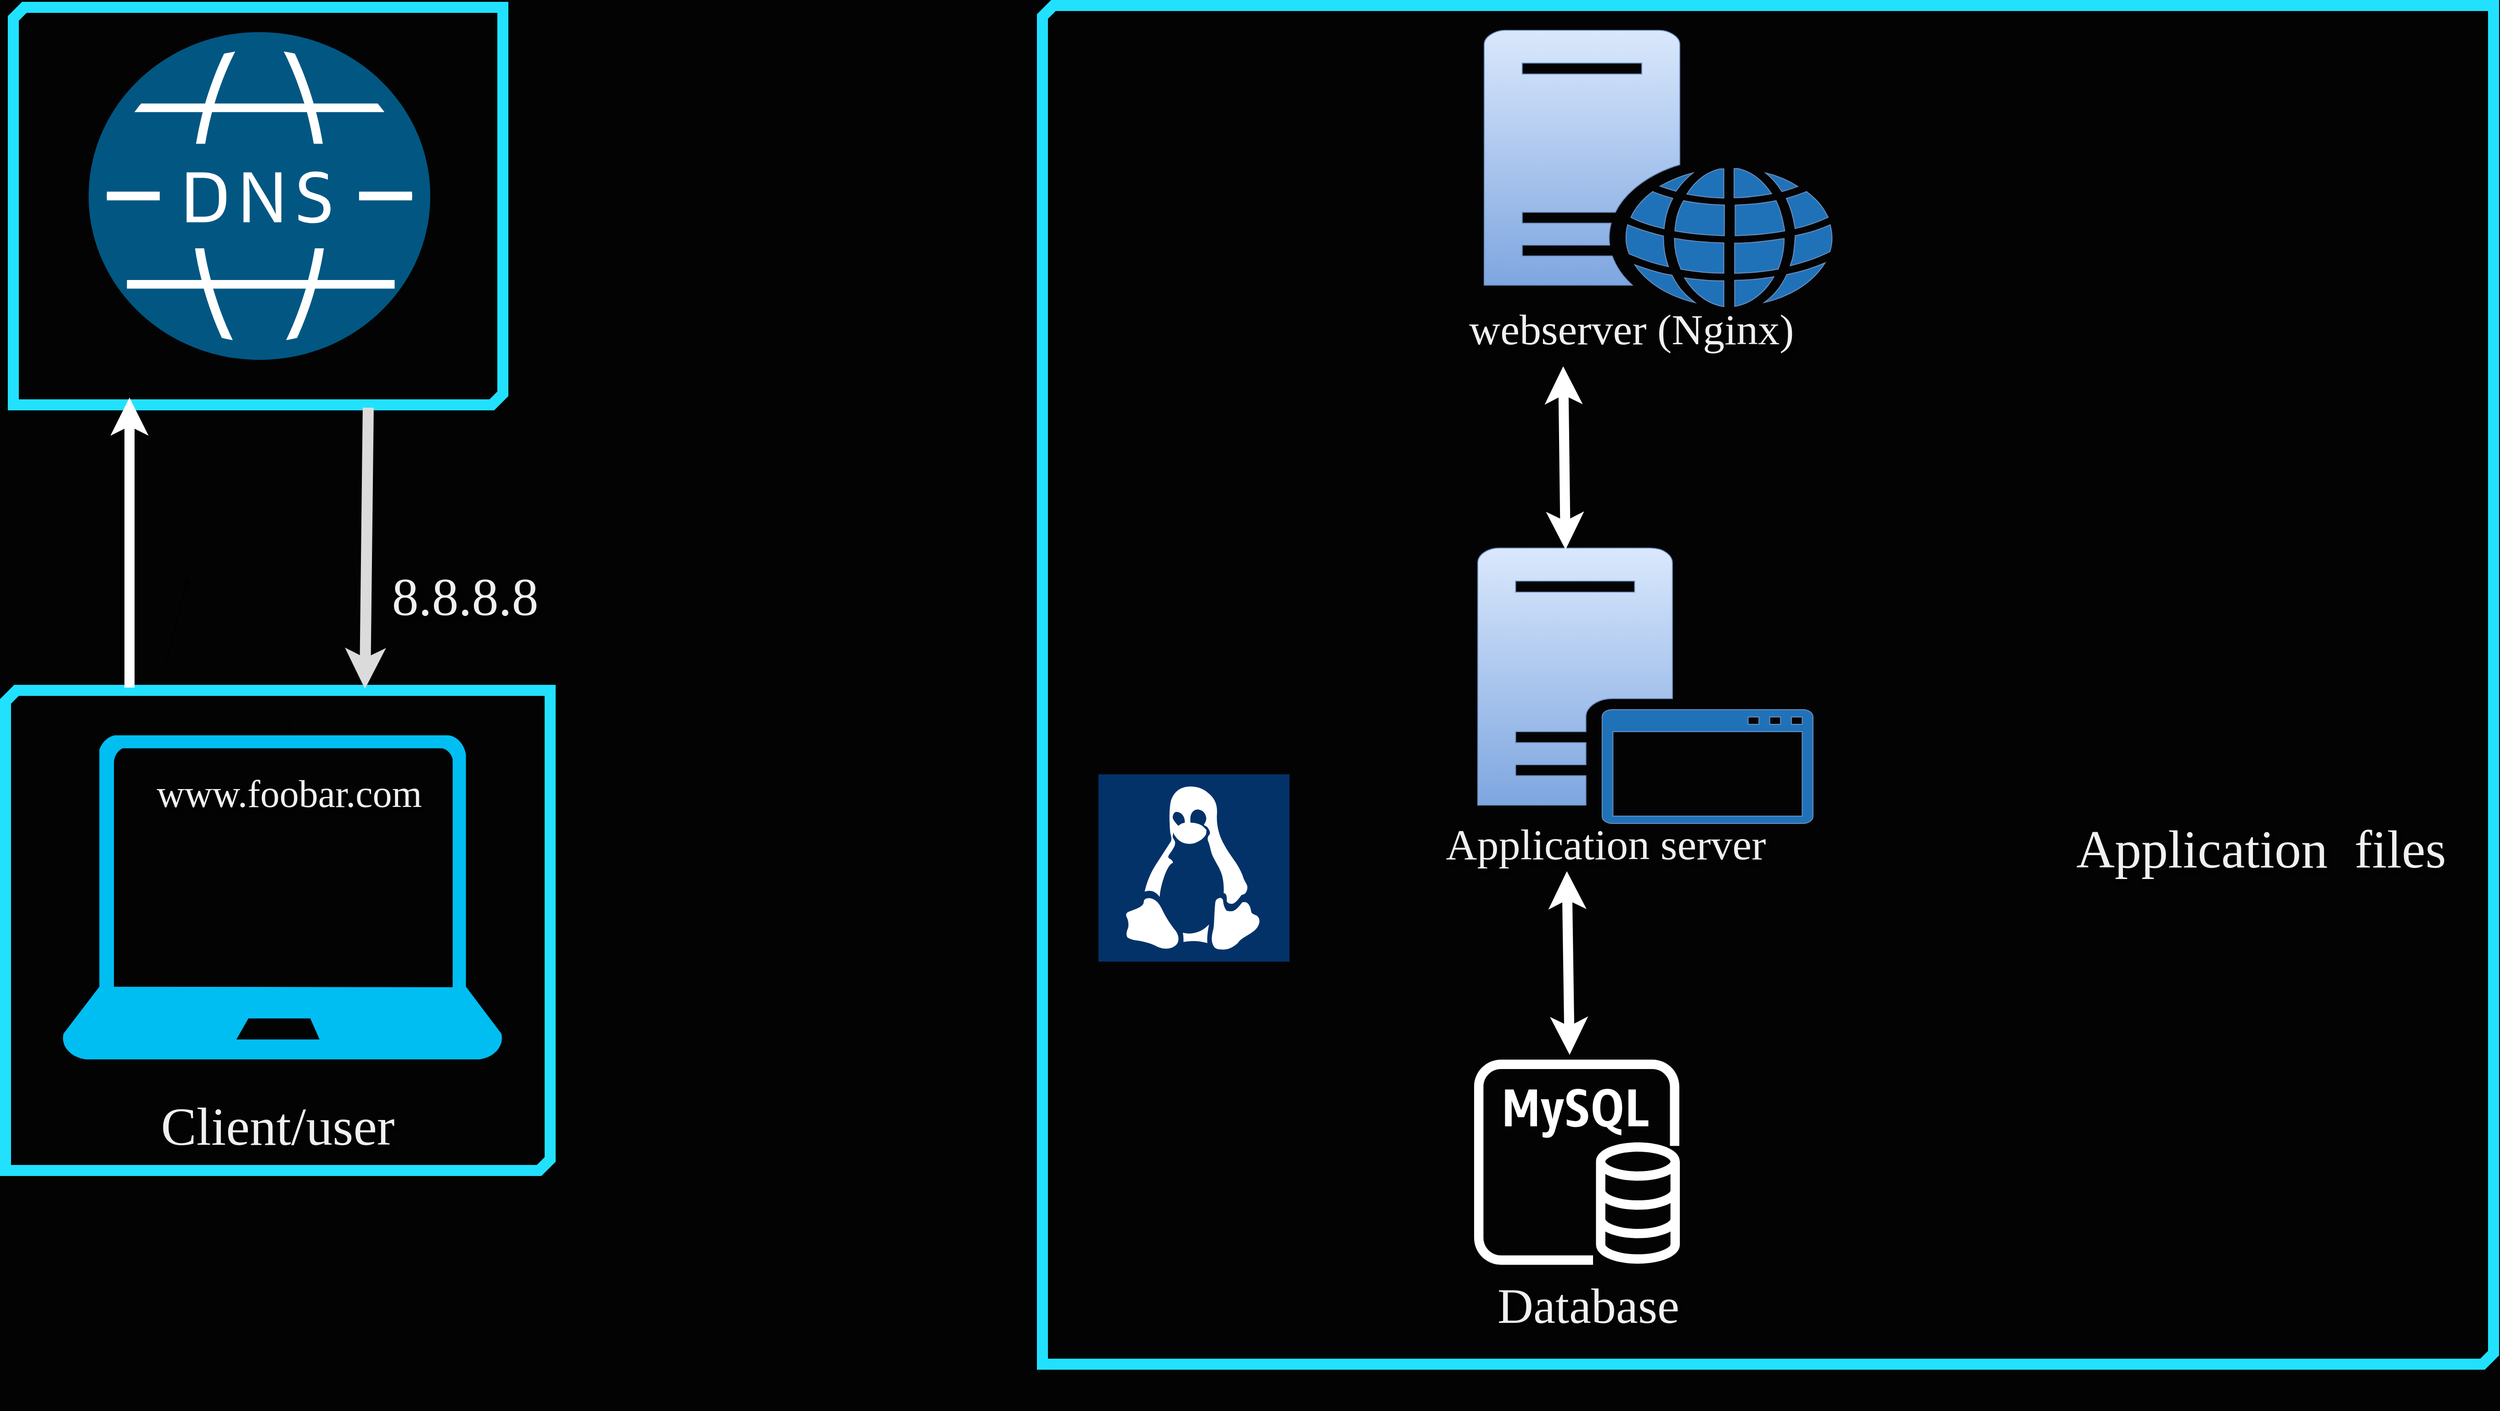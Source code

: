 <mxfile version="24.4.13" type="github">
  <diagram name="Page-1" id="Jh7kfL7YhIAKN7tZoJZo">
    <mxGraphModel dx="3475" dy="2260" grid="0" gridSize="10" guides="1" tooltips="1" connect="1" arrows="1" fold="1" page="1" pageScale="1" pageWidth="3000" pageHeight="1600" background="#030303" math="0" shadow="0">
      <root>
        <mxCell id="0" />
        <mxCell id="1" parent="0" />
        <mxCell id="ekbk7nr5uobHXBr4TiGC-4" value="" style="sketch=0;pointerEvents=1;shadow=0;dashed=0;html=1;labelPosition=center;verticalLabelPosition=bottom;verticalAlign=top;outlineConnect=0;align=center;shape=mxgraph.office.servers.web_server_blue;fillColor=#dae8fc;strokeColor=#6c8ebf;gradientColor=#7ea6e0;" vertex="1" parent="1">
          <mxGeometry x="1770" y="81" width="380" height="301" as="geometry" />
        </mxCell>
        <mxCell id="ekbk7nr5uobHXBr4TiGC-5" value="" style="sketch=0;pointerEvents=1;shadow=0;dashed=0;html=1;labelPosition=center;verticalLabelPosition=bottom;verticalAlign=top;outlineConnect=0;align=center;shape=mxgraph.office.servers.application_server_blue;fillColor=#dae8fc;strokeColor=#6c8ebf;gradientColor=#7ea6e0;" vertex="1" parent="1">
          <mxGeometry x="1763" y="645" width="365" height="300" as="geometry" />
        </mxCell>
        <mxCell id="ekbk7nr5uobHXBr4TiGC-6" value="" style="shape=image;html=1;verticalAlign=top;verticalLabelPosition=bottom;labelBackgroundColor=#ffffff;imageAspect=0;aspect=fixed;image=https://cdn1.iconfinder.com/data/icons/100-basic-for-user-interface/32/73-files-128.png" vertex="1" parent="1">
          <mxGeometry x="2475" y="604" width="292" height="292" as="geometry" />
        </mxCell>
        <mxCell id="ekbk7nr5uobHXBr4TiGC-8" value="" style="sketch=0;outlineConnect=0;dashed=0;verticalLabelPosition=bottom;verticalAlign=top;align=center;html=1;fontSize=12;fontStyle=0;aspect=fixed;pointerEvents=1;shape=mxgraph.aws4.rds_mysql_instance;" vertex="1" parent="1">
          <mxGeometry x="1759" y="1202" width="224" height="224" as="geometry" />
        </mxCell>
        <mxCell id="ekbk7nr5uobHXBr4TiGC-9" value="" style="sketch=0;pointerEvents=1;shadow=0;dashed=0;html=1;strokeColor=none;fillColor=#015782;labelPosition=center;verticalLabelPosition=bottom;verticalAlign=top;align=center;outlineConnect=0;shape=mxgraph.veeam2.dns;" vertex="1" parent="1">
          <mxGeometry x="250.5" y="83" width="372" height="357" as="geometry" />
        </mxCell>
        <mxCell id="ekbk7nr5uobHXBr4TiGC-10" value="" style="verticalLabelPosition=bottom;html=1;verticalAlign=top;align=center;strokeColor=none;fillColor=#00BEF2;shape=mxgraph.azure.laptop;pointerEvents=1;" vertex="1" parent="1">
          <mxGeometry x="221.5" y="849" width="480" height="353" as="geometry" />
        </mxCell>
        <mxCell id="ekbk7nr5uobHXBr4TiGC-11" value="" style="shadow=0;dashed=0;html=1;strokeColor=none;fillColor=#033269;labelPosition=center;verticalLabelPosition=bottom;verticalAlign=top;align=center;outlineConnect=0;shape=mxgraph.veeam.linux;" vertex="1" parent="1">
          <mxGeometry x="1350" y="891.5" width="208" height="204" as="geometry" />
        </mxCell>
        <mxCell id="ekbk7nr5uobHXBr4TiGC-17" value="&lt;h2 style=&quot;&quot;&gt;&lt;span style=&quot;font-weight: 400; text-align: left;&quot;&gt;&lt;font style=&quot;font-size: 47px;&quot;&gt;webserver (Nginx)&lt;/font&gt;&lt;/span&gt;&lt;/h2&gt;" style="text;strokeColor=none;align=center;fillColor=none;html=1;verticalAlign=middle;rounded=0;fontFamily=Comic Sans MS;fontSize=58;fontColor=#F0F0F0;labelBorderColor=none;fontStyle=1;textShadow=1;whiteSpace=wrap;labelBackgroundColor=none;" vertex="1" parent="1">
          <mxGeometry x="1642" y="337" width="577" height="114" as="geometry" />
        </mxCell>
        <mxCell id="ekbk7nr5uobHXBr4TiGC-18" value="&lt;h2 style=&quot;text-align: left;&quot;&gt;&lt;span style=&quot;font-weight: 400;&quot;&gt;&lt;font style=&quot;font-size: 54px;&quot;&gt;Database&lt;/font&gt;&lt;/span&gt;&lt;/h2&gt;" style="text;strokeColor=none;align=center;fillColor=none;html=1;verticalAlign=middle;rounded=0;fontFamily=Comic Sans MS;fontSize=58;fontColor=#F0F0F0;labelBorderColor=none;fontStyle=1;textShadow=1;whiteSpace=wrap;labelBackgroundColor=none;" vertex="1" parent="1">
          <mxGeometry x="1600" y="1406" width="567" height="107" as="geometry" />
        </mxCell>
        <mxCell id="ekbk7nr5uobHXBr4TiGC-20" value="&lt;h2 style=&quot;text-align: left; font-size: 58px;&quot;&gt;&lt;span style=&quot;font-weight: 400;&quot;&gt;Client/user&lt;/span&gt;&lt;/h2&gt;" style="text;strokeColor=none;align=center;fillColor=none;html=1;verticalAlign=middle;rounded=0;fontFamily=Comic Sans MS;fontSize=58;fontColor=#F0F0F0;labelBorderColor=none;fontStyle=1;textShadow=1;whiteSpace=wrap;labelBackgroundColor=none;" vertex="1" parent="1">
          <mxGeometry x="168" y="1191" width="577" height="167" as="geometry" />
        </mxCell>
        <mxCell id="ekbk7nr5uobHXBr4TiGC-23" value="&lt;h2 style=&quot;text-align: left;&quot;&gt;&lt;span style=&quot;font-weight: 400;&quot;&gt;&lt;font style=&quot;font-size: 47px;&quot;&gt;Application server&lt;/font&gt;&lt;/span&gt;&lt;/h2&gt;" style="text;strokeColor=none;align=center;fillColor=none;html=1;verticalAlign=middle;rounded=0;fontFamily=Comic Sans MS;fontSize=58;fontColor=#F0F0F0;labelBorderColor=none;fontStyle=1;textShadow=1;whiteSpace=wrap;labelBackgroundColor=none;" vertex="1" parent="1">
          <mxGeometry x="1614" y="893" width="577" height="124" as="geometry" />
        </mxCell>
        <mxCell id="ekbk7nr5uobHXBr4TiGC-24" value="&lt;h2 style=&quot;text-align: left; font-size: 58px;&quot;&gt;&lt;span style=&quot;font-weight: 400;&quot;&gt;Application&amp;nbsp; files&lt;/span&gt;&lt;/h2&gt;" style="text;strokeColor=none;align=center;fillColor=none;html=1;verticalAlign=middle;rounded=0;fontFamily=Comic Sans MS;fontSize=58;fontColor=#F0F0F0;labelBorderColor=none;fontStyle=1;textShadow=1;whiteSpace=wrap;labelBackgroundColor=none;" vertex="1" parent="1">
          <mxGeometry x="2374" y="889" width="484" height="167" as="geometry" />
        </mxCell>
        <mxCell id="ekbk7nr5uobHXBr4TiGC-33" value="" style="verticalLabelPosition=bottom;verticalAlign=top;html=1;shape=mxgraph.basic.diag_snip_rect;dx=6;whiteSpace=wrap;dashed=0;sketch=0;strokeColor=#21E1FF;align=center;fontFamily=Helvetica;fontSize=12;fontColor=default;fillColor=none;strokeWidth=12;" vertex="1" parent="1">
          <mxGeometry x="168.5" y="56" width="533" height="433" as="geometry" />
        </mxCell>
        <mxCell id="ekbk7nr5uobHXBr4TiGC-36" value="" style="verticalLabelPosition=bottom;verticalAlign=top;html=1;shape=mxgraph.basic.diag_snip_rect;dx=6;whiteSpace=wrap;dashed=0;sketch=0;strokeColor=#21E1FF;align=center;fontFamily=Helvetica;fontSize=12;fontColor=default;fillColor=none;strokeWidth=12;" vertex="1" parent="1">
          <mxGeometry x="160" y="800" width="593" height="523" as="geometry" />
        </mxCell>
        <mxCell id="ekbk7nr5uobHXBr4TiGC-37" value="" style="verticalLabelPosition=bottom;verticalAlign=top;html=1;shape=mxgraph.basic.diag_snip_rect;dx=6;whiteSpace=wrap;dashed=0;sketch=0;strokeColor=#21E1FF;align=center;fontFamily=Helvetica;fontSize=12;fontColor=default;fillColor=none;strokeWidth=12;" vertex="1" parent="1">
          <mxGeometry x="1289" y="54" width="1580" height="1480" as="geometry" />
        </mxCell>
        <mxCell id="ekbk7nr5uobHXBr4TiGC-38" value="" style="edgeStyle=orthogonalEdgeStyle;rounded=0;orthogonalLoop=1;jettySize=auto;html=1;fontFamily=Helvetica;fontSize=12;fontColor=default;" edge="1" parent="1" source="ekbk7nr5uobHXBr4TiGC-10" target="ekbk7nr5uobHXBr4TiGC-25">
          <mxGeometry relative="1" as="geometry">
            <mxPoint x="702" y="1026" as="sourcePoint" />
            <mxPoint x="2092" y="367.0" as="targetPoint" />
          </mxGeometry>
        </mxCell>
        <mxCell id="ekbk7nr5uobHXBr4TiGC-25" value="&lt;h2 style=&quot;text-align: left;&quot;&gt;&lt;span style=&quot;font-weight: 400;&quot;&gt;&lt;font style=&quot;font-size: 42px;&quot;&gt;www.foobar.com&lt;/font&gt;&lt;/span&gt;&lt;/h2&gt;" style="text;strokeColor=none;align=center;fillColor=none;html=1;verticalAlign=middle;rounded=0;fontFamily=Comic Sans MS;fontSize=58;fontColor=#F0F0F0;labelBorderColor=none;fontStyle=1;textShadow=1;whiteSpace=wrap;labelBackgroundColor=none;" vertex="1" parent="1">
          <mxGeometry x="264" y="849" width="410" height="97" as="geometry" />
        </mxCell>
        <mxCell id="ekbk7nr5uobHXBr4TiGC-39" value="" style="endArrow=classic;html=1;rounded=0;fontFamily=Helvetica;fontSize=12;fontColor=default;exitX=0.295;exitY=-0.06;exitDx=0;exitDy=0;exitPerimeter=0;" edge="1" parent="1" source="ekbk7nr5uobHXBr4TiGC-36">
          <mxGeometry width="50" height="50" relative="1" as="geometry">
            <mxPoint x="1221" y="791" as="sourcePoint" />
            <mxPoint x="359" y="676" as="targetPoint" />
          </mxGeometry>
        </mxCell>
        <mxCell id="ekbk7nr5uobHXBr4TiGC-41" value="" style="endArrow=classic;html=1;rounded=0;fontFamily=Helvetica;fontSize=12;fontColor=default;strokeColor=#FFFFFF;strokeWidth=11;" edge="1" parent="1">
          <mxGeometry width="50" height="50" relative="1" as="geometry">
            <mxPoint x="295" y="797" as="sourcePoint" />
            <mxPoint x="295" y="481" as="targetPoint" />
          </mxGeometry>
        </mxCell>
        <mxCell id="ekbk7nr5uobHXBr4TiGC-42" value="" style="endArrow=classic;html=1;rounded=0;fontFamily=Helvetica;fontSize=12;fontColor=default;strokeColor=#DBDBDB;strokeWidth=12;entryX=0.66;entryY=-0.003;entryDx=0;entryDy=0;entryPerimeter=0;exitX=0.725;exitY=1.007;exitDx=0;exitDy=0;exitPerimeter=0;" edge="1" parent="1" source="ekbk7nr5uobHXBr4TiGC-33" target="ekbk7nr5uobHXBr4TiGC-36">
          <mxGeometry relative="1" as="geometry">
            <mxPoint x="679" y="798" as="sourcePoint" />
            <mxPoint x="779" y="798" as="targetPoint" />
            <Array as="points" />
          </mxGeometry>
        </mxCell>
        <mxCell id="ekbk7nr5uobHXBr4TiGC-43" value="" style="shape=message;html=1;outlineConnect=0;dashed=0;sketch=0;strokeColor=none;align=center;verticalAlign=top;fontFamily=Helvetica;fontSize=12;fontColor=default;fillColor=none;" vertex="1" parent="ekbk7nr5uobHXBr4TiGC-42">
          <mxGeometry width="20" height="14" relative="1" as="geometry">
            <mxPoint x="-10" y="-7" as="offset" />
          </mxGeometry>
        </mxCell>
        <mxCell id="ekbk7nr5uobHXBr4TiGC-49" value="&lt;h2 style=&quot;text-align: left; font-size: 58px;&quot;&gt;&lt;span style=&quot;font-weight: 400;&quot;&gt;8.8.8.8&lt;/span&gt;&lt;/h2&gt;" style="text;strokeColor=none;align=center;fillColor=none;html=1;verticalAlign=middle;rounded=0;fontFamily=Comic Sans MS;fontSize=58;fontColor=#F0F0F0;labelBorderColor=none;fontStyle=1;textShadow=1;whiteSpace=wrap;labelBackgroundColor=none;" vertex="1" parent="1">
          <mxGeometry x="507" y="614" width="307" height="167" as="geometry" />
        </mxCell>
        <mxCell id="ekbk7nr5uobHXBr4TiGC-50" style="edgeStyle=orthogonalEdgeStyle;rounded=0;orthogonalLoop=1;jettySize=auto;html=1;exitX=0.5;exitY=1;exitDx=0;exitDy=0;fontFamily=Helvetica;fontSize=12;fontColor=default;" edge="1" parent="1" source="ekbk7nr5uobHXBr4TiGC-17" target="ekbk7nr5uobHXBr4TiGC-17">
          <mxGeometry relative="1" as="geometry" />
        </mxCell>
        <mxCell id="ekbk7nr5uobHXBr4TiGC-52" value="" style="endArrow=classic;startArrow=classic;html=1;rounded=0;fontFamily=Helvetica;fontSize=12;fontColor=default;strokeColor=#FFFFFF;strokeWidth=11;exitX=0.207;exitY=0.006;exitDx=0;exitDy=0;exitPerimeter=0;" edge="1" parent="1">
          <mxGeometry width="50" height="50" relative="1" as="geometry">
            <mxPoint x="1858.555" y="646.8" as="sourcePoint" />
            <mxPoint x="1856" y="447" as="targetPoint" />
            <Array as="points" />
          </mxGeometry>
        </mxCell>
        <mxCell id="ekbk7nr5uobHXBr4TiGC-53" value="" style="endArrow=classic;startArrow=classic;html=1;rounded=0;fontFamily=Helvetica;fontSize=12;fontColor=default;strokeColor=#FFFFFF;strokeWidth=11;exitX=0.207;exitY=0.006;exitDx=0;exitDy=0;exitPerimeter=0;" edge="1" parent="1">
          <mxGeometry width="50" height="50" relative="1" as="geometry">
            <mxPoint x="1863" y="1197" as="sourcePoint" />
            <mxPoint x="1860" y="997" as="targetPoint" />
            <Array as="points" />
          </mxGeometry>
        </mxCell>
      </root>
    </mxGraphModel>
  </diagram>
</mxfile>
